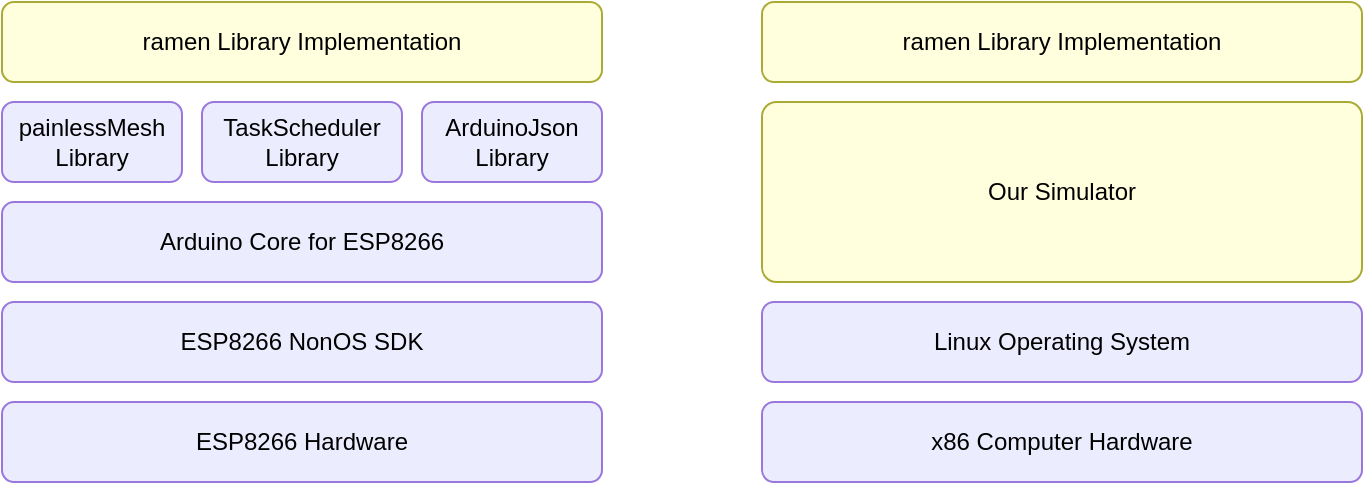 <mxfile version="14.6.3" type="device"><diagram id="H0QX4sufv98stvnWWXA-" name="Page-1"><mxGraphModel dx="988" dy="648" grid="1" gridSize="10" guides="1" tooltips="1" connect="1" arrows="1" fold="1" page="1" pageScale="1" pageWidth="850" pageHeight="1100" math="0" shadow="0"><root><mxCell id="0"/><mxCell id="1" parent="0"/><mxCell id="AUugNGdxrjMA15ufoWPa-19" value="" style="group" vertex="1" connectable="0" parent="1"><mxGeometry x="580" y="320" width="300" height="240" as="geometry"/></mxCell><mxCell id="AUugNGdxrjMA15ufoWPa-10" value="Our Simulator" style="rounded=1;whiteSpace=wrap;html=1;arcSize=8;fillColor=#FFFFDE;strokeColor=#AAAA35;" vertex="1" parent="AUugNGdxrjMA15ufoWPa-19"><mxGeometry y="50" width="300" height="90" as="geometry"/></mxCell><mxCell id="AUugNGdxrjMA15ufoWPa-11" value="Linux Operating System" style="rounded=1;whiteSpace=wrap;html=1;fillColor=#ECECFF;strokeColor=#9977DC;" vertex="1" parent="AUugNGdxrjMA15ufoWPa-19"><mxGeometry y="150" width="300" height="40" as="geometry"/></mxCell><mxCell id="AUugNGdxrjMA15ufoWPa-12" value="x86 Computer Hardware" style="rounded=1;whiteSpace=wrap;html=1;fillColor=#ECECFF;strokeColor=#9977DC;" vertex="1" parent="AUugNGdxrjMA15ufoWPa-19"><mxGeometry y="200" width="300" height="40" as="geometry"/></mxCell><mxCell id="AUugNGdxrjMA15ufoWPa-16" value="ramen Library Implementation" style="rounded=1;whiteSpace=wrap;html=1;fillColor=#FFFFDE;strokeColor=#AAAA35;" vertex="1" parent="AUugNGdxrjMA15ufoWPa-19"><mxGeometry width="300" height="40" as="geometry"/></mxCell><mxCell id="AUugNGdxrjMA15ufoWPa-20" value="" style="group" vertex="1" connectable="0" parent="1"><mxGeometry x="200" y="320" width="300" height="240" as="geometry"/></mxCell><mxCell id="AUugNGdxrjMA15ufoWPa-1" value="Arduino Core for ESP8266" style="rounded=1;whiteSpace=wrap;html=1;fillColor=#ECECFF;strokeColor=#9977DC;" vertex="1" parent="AUugNGdxrjMA15ufoWPa-20"><mxGeometry y="100" width="300" height="40" as="geometry"/></mxCell><mxCell id="AUugNGdxrjMA15ufoWPa-2" value="ESP8266 NonOS SDK" style="rounded=1;whiteSpace=wrap;html=1;fillColor=#ECECFF;strokeColor=#9977DC;" vertex="1" parent="AUugNGdxrjMA15ufoWPa-20"><mxGeometry y="150" width="300" height="40" as="geometry"/></mxCell><mxCell id="AUugNGdxrjMA15ufoWPa-3" value="ESP8266 Hardware" style="rounded=1;whiteSpace=wrap;html=1;fillColor=#ECECFF;strokeColor=#9977DC;" vertex="1" parent="AUugNGdxrjMA15ufoWPa-20"><mxGeometry y="200" width="300" height="40" as="geometry"/></mxCell><mxCell id="AUugNGdxrjMA15ufoWPa-4" value="&lt;div&gt;painlessMesh &lt;br&gt;&lt;/div&gt;&lt;div&gt;Library&lt;/div&gt;" style="rounded=1;whiteSpace=wrap;html=1;fillColor=#ECECFF;strokeColor=#9977DC;" vertex="1" parent="AUugNGdxrjMA15ufoWPa-20"><mxGeometry y="50" width="90" height="40" as="geometry"/></mxCell><mxCell id="AUugNGdxrjMA15ufoWPa-5" value="&lt;div&gt;TaskScheduler &lt;br&gt;&lt;/div&gt;&lt;div&gt;Library&lt;/div&gt;" style="rounded=1;whiteSpace=wrap;html=1;fillColor=#ECECFF;strokeColor=#9977DC;" vertex="1" parent="AUugNGdxrjMA15ufoWPa-20"><mxGeometry x="100" y="50" width="100" height="40" as="geometry"/></mxCell><mxCell id="AUugNGdxrjMA15ufoWPa-6" value="&lt;div&gt;ArduinoJson&lt;br&gt;&lt;/div&gt;&lt;div&gt;Library&lt;/div&gt;" style="rounded=1;whiteSpace=wrap;html=1;fillColor=#ECECFF;strokeColor=#9977DC;" vertex="1" parent="AUugNGdxrjMA15ufoWPa-20"><mxGeometry x="210" y="50" width="90" height="40" as="geometry"/></mxCell><mxCell id="AUugNGdxrjMA15ufoWPa-7" value="ramen Library Implementation" style="rounded=1;whiteSpace=wrap;html=1;fillColor=#FFFFDE;strokeColor=#AAAA35;" vertex="1" parent="AUugNGdxrjMA15ufoWPa-20"><mxGeometry width="300" height="40" as="geometry"/></mxCell></root></mxGraphModel></diagram></mxfile>